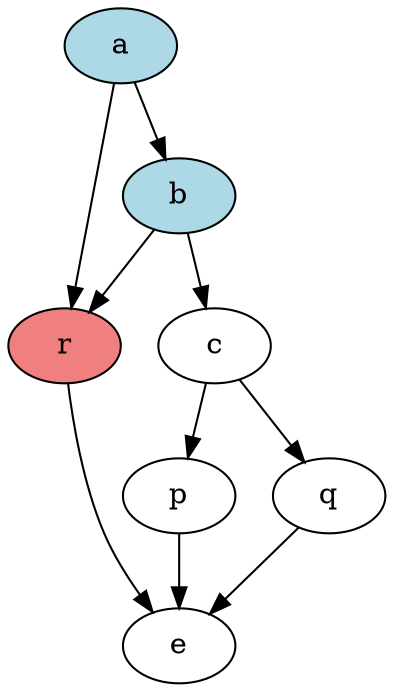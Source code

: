 digraph {
    a -> b [];
    a -> r [];
    b -> c [];
    b -> r [];
    c -> p [];
    c -> q [];
    p -> e [];
    q -> e [];
    r -> e [];

    a [style = filled, fillcolor = lightblue];
    b [style = filled, fillcolor = lightblue];

    r [style = filled, fillcolor = lightcoral];
}
